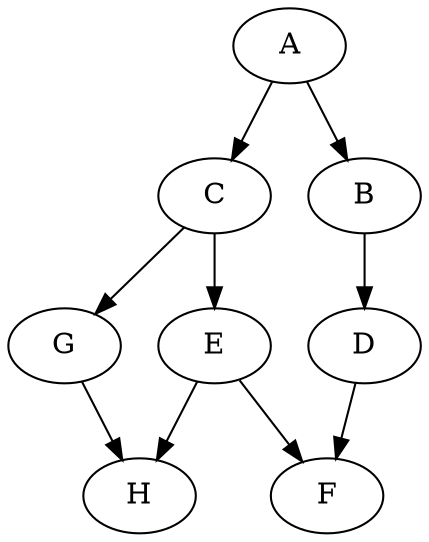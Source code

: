 strict digraph  {
D;
F;
E;
H;
G;
C;
A;
B;
D -> F;
E -> H;
E -> F;
G -> H;
C -> G;
C -> E;
A -> C;
A -> B;
B -> D;
}
